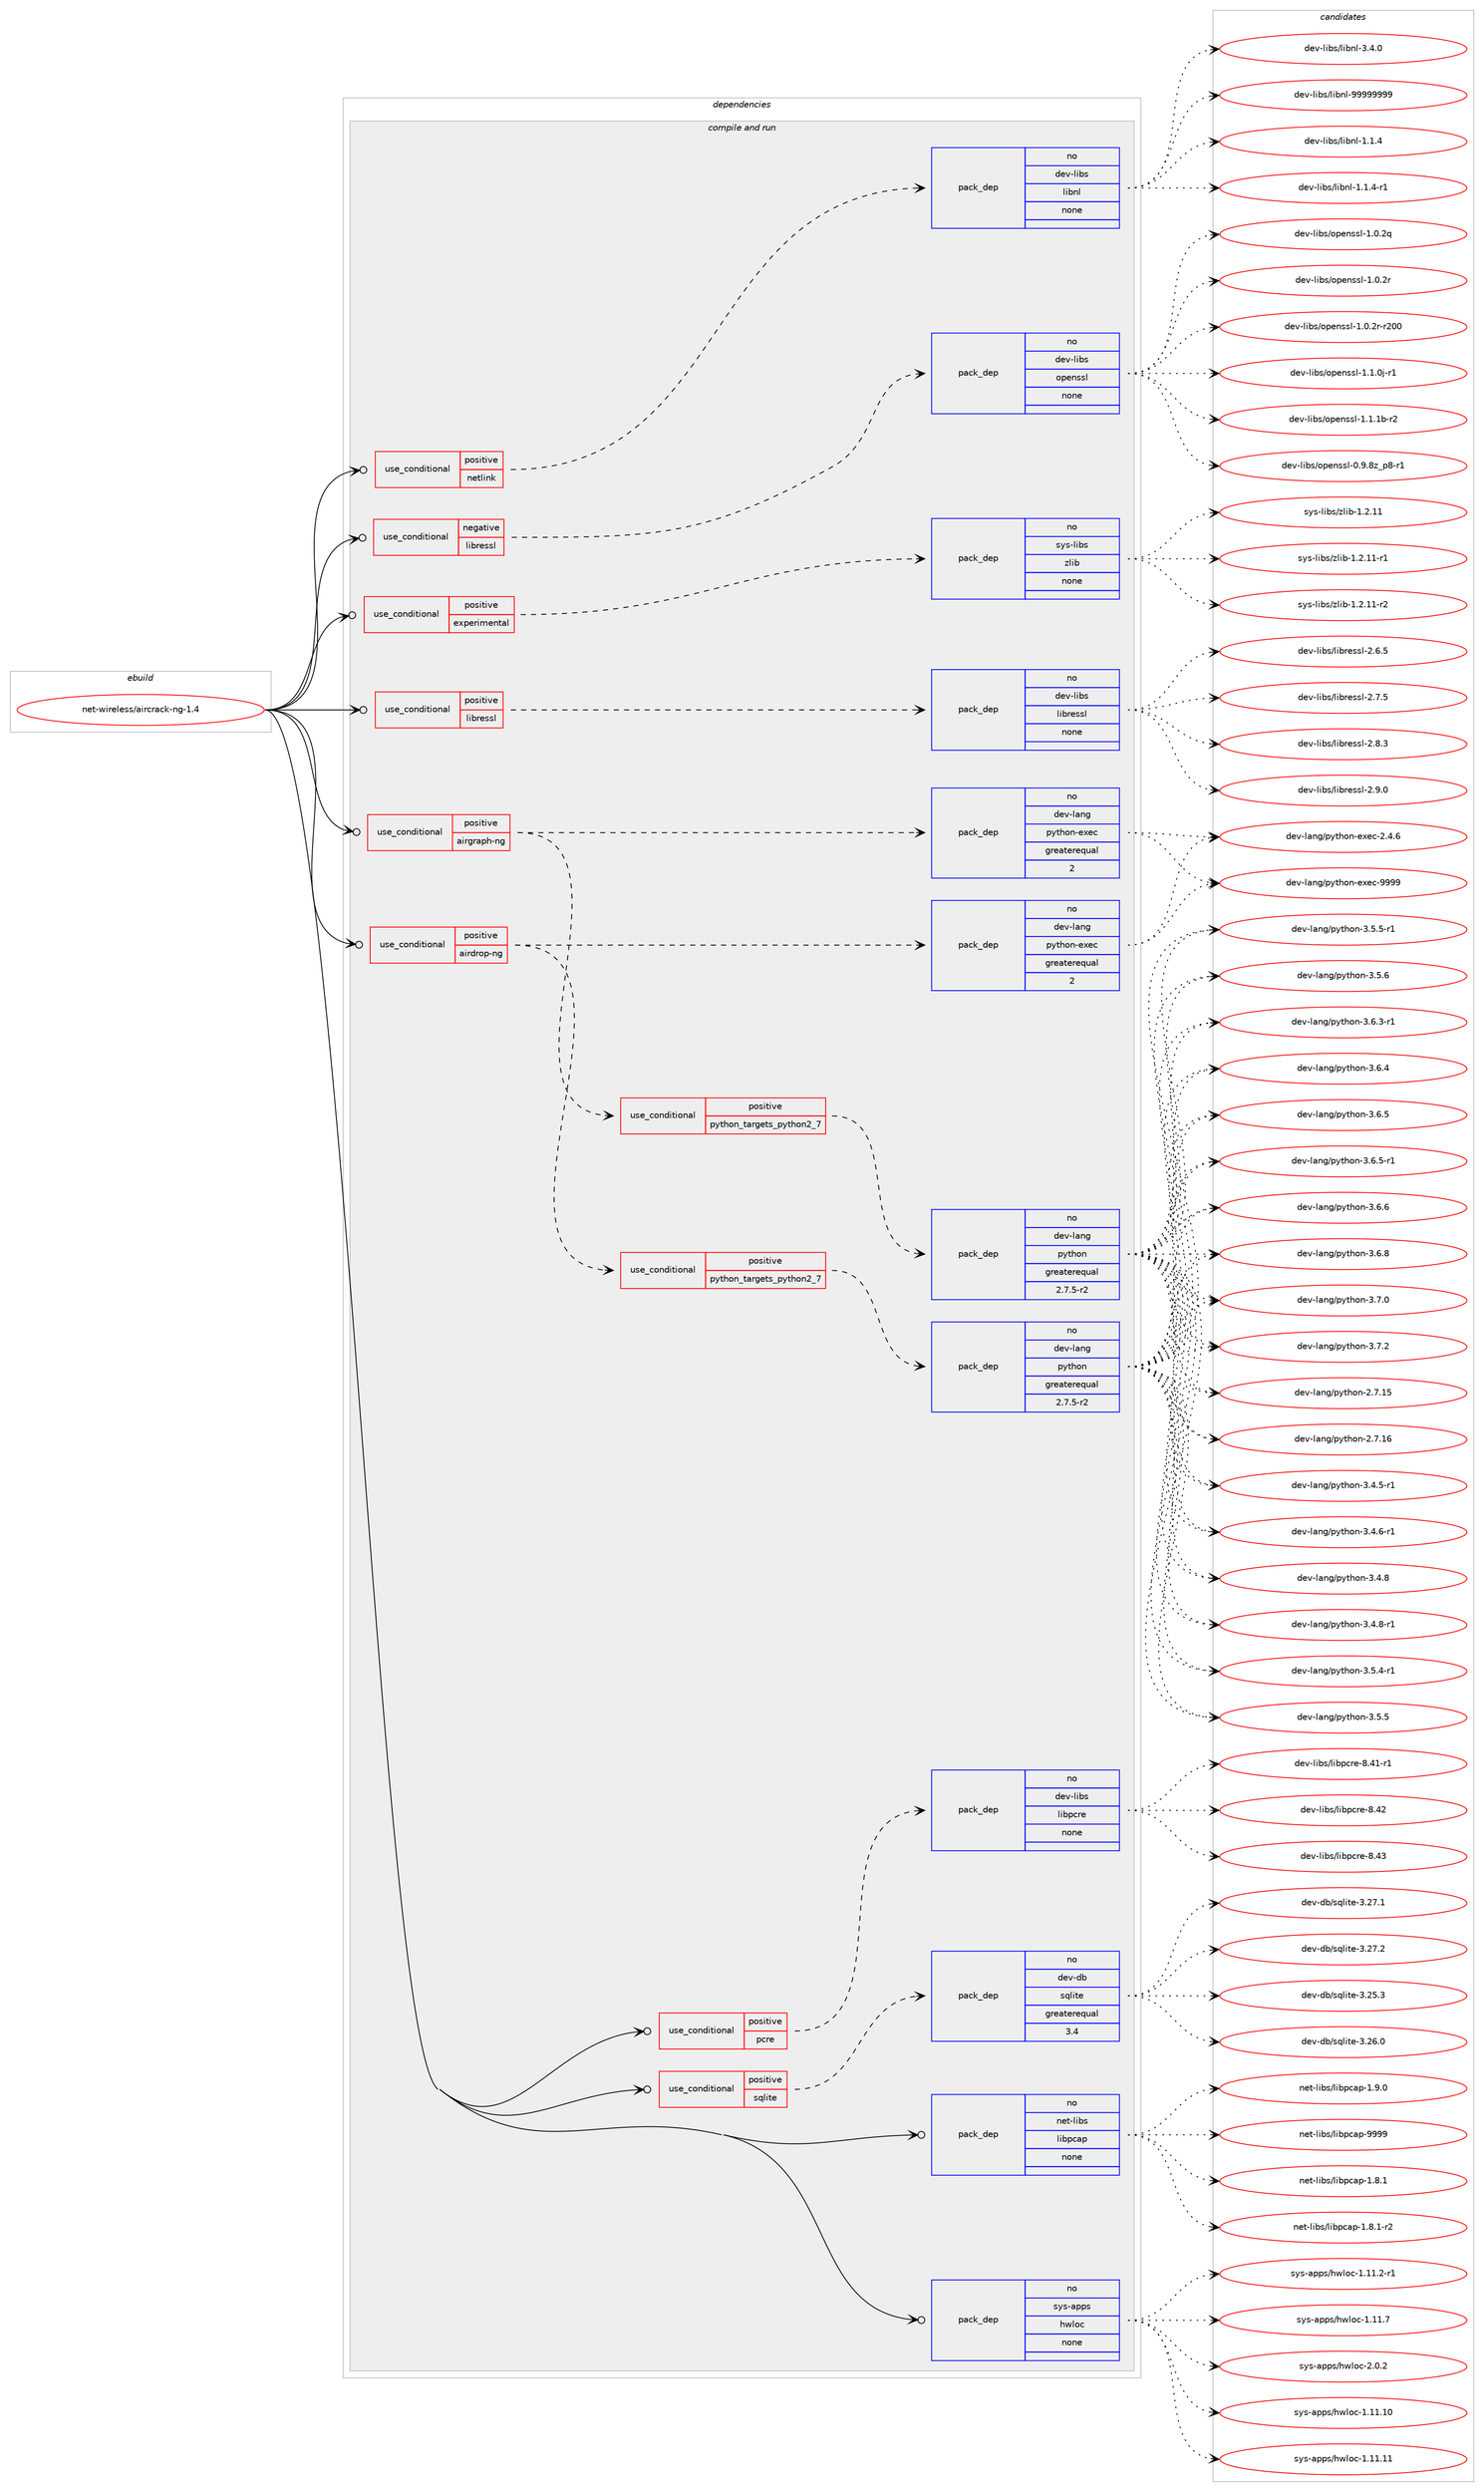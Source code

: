 digraph prolog {

# *************
# Graph options
# *************

newrank=true;
concentrate=true;
compound=true;
graph [rankdir=LR,fontname=Helvetica,fontsize=10,ranksep=1.5];#, ranksep=2.5, nodesep=0.2];
edge  [arrowhead=vee];
node  [fontname=Helvetica,fontsize=10];

# **********
# The ebuild
# **********

subgraph cluster_leftcol {
color=gray;
rank=same;
label=<<i>ebuild</i>>;
id [label="net-wireless/aircrack-ng-1.4", color=red, width=4, href="../net-wireless/aircrack-ng-1.4.svg"];
}

# ****************
# The dependencies
# ****************

subgraph cluster_midcol {
color=gray;
label=<<i>dependencies</i>>;
subgraph cluster_compile {
fillcolor="#eeeeee";
style=filled;
label=<<i>compile</i>>;
}
subgraph cluster_compileandrun {
fillcolor="#eeeeee";
style=filled;
label=<<i>compile and run</i>>;
subgraph cond451072 {
dependency1679512 [label=<<TABLE BORDER="0" CELLBORDER="1" CELLSPACING="0" CELLPADDING="4"><TR><TD ROWSPAN="3" CELLPADDING="10">use_conditional</TD></TR><TR><TD>negative</TD></TR><TR><TD>libressl</TD></TR></TABLE>>, shape=none, color=red];
subgraph pack1200959 {
dependency1679513 [label=<<TABLE BORDER="0" CELLBORDER="1" CELLSPACING="0" CELLPADDING="4" WIDTH="220"><TR><TD ROWSPAN="6" CELLPADDING="30">pack_dep</TD></TR><TR><TD WIDTH="110">no</TD></TR><TR><TD>dev-libs</TD></TR><TR><TD>openssl</TD></TR><TR><TD>none</TD></TR><TR><TD></TD></TR></TABLE>>, shape=none, color=blue];
}
dependency1679512:e -> dependency1679513:w [weight=20,style="dashed",arrowhead="vee"];
}
id:e -> dependency1679512:w [weight=20,style="solid",arrowhead="odotvee"];
subgraph cond451073 {
dependency1679514 [label=<<TABLE BORDER="0" CELLBORDER="1" CELLSPACING="0" CELLPADDING="4"><TR><TD ROWSPAN="3" CELLPADDING="10">use_conditional</TD></TR><TR><TD>positive</TD></TR><TR><TD>airdrop-ng</TD></TR></TABLE>>, shape=none, color=red];
subgraph cond451074 {
dependency1679515 [label=<<TABLE BORDER="0" CELLBORDER="1" CELLSPACING="0" CELLPADDING="4"><TR><TD ROWSPAN="3" CELLPADDING="10">use_conditional</TD></TR><TR><TD>positive</TD></TR><TR><TD>python_targets_python2_7</TD></TR></TABLE>>, shape=none, color=red];
subgraph pack1200960 {
dependency1679516 [label=<<TABLE BORDER="0" CELLBORDER="1" CELLSPACING="0" CELLPADDING="4" WIDTH="220"><TR><TD ROWSPAN="6" CELLPADDING="30">pack_dep</TD></TR><TR><TD WIDTH="110">no</TD></TR><TR><TD>dev-lang</TD></TR><TR><TD>python</TD></TR><TR><TD>greaterequal</TD></TR><TR><TD>2.7.5-r2</TD></TR></TABLE>>, shape=none, color=blue];
}
dependency1679515:e -> dependency1679516:w [weight=20,style="dashed",arrowhead="vee"];
}
dependency1679514:e -> dependency1679515:w [weight=20,style="dashed",arrowhead="vee"];
subgraph pack1200961 {
dependency1679517 [label=<<TABLE BORDER="0" CELLBORDER="1" CELLSPACING="0" CELLPADDING="4" WIDTH="220"><TR><TD ROWSPAN="6" CELLPADDING="30">pack_dep</TD></TR><TR><TD WIDTH="110">no</TD></TR><TR><TD>dev-lang</TD></TR><TR><TD>python-exec</TD></TR><TR><TD>greaterequal</TD></TR><TR><TD>2</TD></TR></TABLE>>, shape=none, color=blue];
}
dependency1679514:e -> dependency1679517:w [weight=20,style="dashed",arrowhead="vee"];
}
id:e -> dependency1679514:w [weight=20,style="solid",arrowhead="odotvee"];
subgraph cond451075 {
dependency1679518 [label=<<TABLE BORDER="0" CELLBORDER="1" CELLSPACING="0" CELLPADDING="4"><TR><TD ROWSPAN="3" CELLPADDING="10">use_conditional</TD></TR><TR><TD>positive</TD></TR><TR><TD>airgraph-ng</TD></TR></TABLE>>, shape=none, color=red];
subgraph cond451076 {
dependency1679519 [label=<<TABLE BORDER="0" CELLBORDER="1" CELLSPACING="0" CELLPADDING="4"><TR><TD ROWSPAN="3" CELLPADDING="10">use_conditional</TD></TR><TR><TD>positive</TD></TR><TR><TD>python_targets_python2_7</TD></TR></TABLE>>, shape=none, color=red];
subgraph pack1200962 {
dependency1679520 [label=<<TABLE BORDER="0" CELLBORDER="1" CELLSPACING="0" CELLPADDING="4" WIDTH="220"><TR><TD ROWSPAN="6" CELLPADDING="30">pack_dep</TD></TR><TR><TD WIDTH="110">no</TD></TR><TR><TD>dev-lang</TD></TR><TR><TD>python</TD></TR><TR><TD>greaterequal</TD></TR><TR><TD>2.7.5-r2</TD></TR></TABLE>>, shape=none, color=blue];
}
dependency1679519:e -> dependency1679520:w [weight=20,style="dashed",arrowhead="vee"];
}
dependency1679518:e -> dependency1679519:w [weight=20,style="dashed",arrowhead="vee"];
subgraph pack1200963 {
dependency1679521 [label=<<TABLE BORDER="0" CELLBORDER="1" CELLSPACING="0" CELLPADDING="4" WIDTH="220"><TR><TD ROWSPAN="6" CELLPADDING="30">pack_dep</TD></TR><TR><TD WIDTH="110">no</TD></TR><TR><TD>dev-lang</TD></TR><TR><TD>python-exec</TD></TR><TR><TD>greaterequal</TD></TR><TR><TD>2</TD></TR></TABLE>>, shape=none, color=blue];
}
dependency1679518:e -> dependency1679521:w [weight=20,style="dashed",arrowhead="vee"];
}
id:e -> dependency1679518:w [weight=20,style="solid",arrowhead="odotvee"];
subgraph cond451077 {
dependency1679522 [label=<<TABLE BORDER="0" CELLBORDER="1" CELLSPACING="0" CELLPADDING="4"><TR><TD ROWSPAN="3" CELLPADDING="10">use_conditional</TD></TR><TR><TD>positive</TD></TR><TR><TD>experimental</TD></TR></TABLE>>, shape=none, color=red];
subgraph pack1200964 {
dependency1679523 [label=<<TABLE BORDER="0" CELLBORDER="1" CELLSPACING="0" CELLPADDING="4" WIDTH="220"><TR><TD ROWSPAN="6" CELLPADDING="30">pack_dep</TD></TR><TR><TD WIDTH="110">no</TD></TR><TR><TD>sys-libs</TD></TR><TR><TD>zlib</TD></TR><TR><TD>none</TD></TR><TR><TD></TD></TR></TABLE>>, shape=none, color=blue];
}
dependency1679522:e -> dependency1679523:w [weight=20,style="dashed",arrowhead="vee"];
}
id:e -> dependency1679522:w [weight=20,style="solid",arrowhead="odotvee"];
subgraph cond451078 {
dependency1679524 [label=<<TABLE BORDER="0" CELLBORDER="1" CELLSPACING="0" CELLPADDING="4"><TR><TD ROWSPAN="3" CELLPADDING="10">use_conditional</TD></TR><TR><TD>positive</TD></TR><TR><TD>libressl</TD></TR></TABLE>>, shape=none, color=red];
subgraph pack1200965 {
dependency1679525 [label=<<TABLE BORDER="0" CELLBORDER="1" CELLSPACING="0" CELLPADDING="4" WIDTH="220"><TR><TD ROWSPAN="6" CELLPADDING="30">pack_dep</TD></TR><TR><TD WIDTH="110">no</TD></TR><TR><TD>dev-libs</TD></TR><TR><TD>libressl</TD></TR><TR><TD>none</TD></TR><TR><TD></TD></TR></TABLE>>, shape=none, color=blue];
}
dependency1679524:e -> dependency1679525:w [weight=20,style="dashed",arrowhead="vee"];
}
id:e -> dependency1679524:w [weight=20,style="solid",arrowhead="odotvee"];
subgraph cond451079 {
dependency1679526 [label=<<TABLE BORDER="0" CELLBORDER="1" CELLSPACING="0" CELLPADDING="4"><TR><TD ROWSPAN="3" CELLPADDING="10">use_conditional</TD></TR><TR><TD>positive</TD></TR><TR><TD>netlink</TD></TR></TABLE>>, shape=none, color=red];
subgraph pack1200966 {
dependency1679527 [label=<<TABLE BORDER="0" CELLBORDER="1" CELLSPACING="0" CELLPADDING="4" WIDTH="220"><TR><TD ROWSPAN="6" CELLPADDING="30">pack_dep</TD></TR><TR><TD WIDTH="110">no</TD></TR><TR><TD>dev-libs</TD></TR><TR><TD>libnl</TD></TR><TR><TD>none</TD></TR><TR><TD></TD></TR></TABLE>>, shape=none, color=blue];
}
dependency1679526:e -> dependency1679527:w [weight=20,style="dashed",arrowhead="vee"];
}
id:e -> dependency1679526:w [weight=20,style="solid",arrowhead="odotvee"];
subgraph cond451080 {
dependency1679528 [label=<<TABLE BORDER="0" CELLBORDER="1" CELLSPACING="0" CELLPADDING="4"><TR><TD ROWSPAN="3" CELLPADDING="10">use_conditional</TD></TR><TR><TD>positive</TD></TR><TR><TD>pcre</TD></TR></TABLE>>, shape=none, color=red];
subgraph pack1200967 {
dependency1679529 [label=<<TABLE BORDER="0" CELLBORDER="1" CELLSPACING="0" CELLPADDING="4" WIDTH="220"><TR><TD ROWSPAN="6" CELLPADDING="30">pack_dep</TD></TR><TR><TD WIDTH="110">no</TD></TR><TR><TD>dev-libs</TD></TR><TR><TD>libpcre</TD></TR><TR><TD>none</TD></TR><TR><TD></TD></TR></TABLE>>, shape=none, color=blue];
}
dependency1679528:e -> dependency1679529:w [weight=20,style="dashed",arrowhead="vee"];
}
id:e -> dependency1679528:w [weight=20,style="solid",arrowhead="odotvee"];
subgraph cond451081 {
dependency1679530 [label=<<TABLE BORDER="0" CELLBORDER="1" CELLSPACING="0" CELLPADDING="4"><TR><TD ROWSPAN="3" CELLPADDING="10">use_conditional</TD></TR><TR><TD>positive</TD></TR><TR><TD>sqlite</TD></TR></TABLE>>, shape=none, color=red];
subgraph pack1200968 {
dependency1679531 [label=<<TABLE BORDER="0" CELLBORDER="1" CELLSPACING="0" CELLPADDING="4" WIDTH="220"><TR><TD ROWSPAN="6" CELLPADDING="30">pack_dep</TD></TR><TR><TD WIDTH="110">no</TD></TR><TR><TD>dev-db</TD></TR><TR><TD>sqlite</TD></TR><TR><TD>greaterequal</TD></TR><TR><TD>3.4</TD></TR></TABLE>>, shape=none, color=blue];
}
dependency1679530:e -> dependency1679531:w [weight=20,style="dashed",arrowhead="vee"];
}
id:e -> dependency1679530:w [weight=20,style="solid",arrowhead="odotvee"];
subgraph pack1200969 {
dependency1679532 [label=<<TABLE BORDER="0" CELLBORDER="1" CELLSPACING="0" CELLPADDING="4" WIDTH="220"><TR><TD ROWSPAN="6" CELLPADDING="30">pack_dep</TD></TR><TR><TD WIDTH="110">no</TD></TR><TR><TD>net-libs</TD></TR><TR><TD>libpcap</TD></TR><TR><TD>none</TD></TR><TR><TD></TD></TR></TABLE>>, shape=none, color=blue];
}
id:e -> dependency1679532:w [weight=20,style="solid",arrowhead="odotvee"];
subgraph pack1200970 {
dependency1679533 [label=<<TABLE BORDER="0" CELLBORDER="1" CELLSPACING="0" CELLPADDING="4" WIDTH="220"><TR><TD ROWSPAN="6" CELLPADDING="30">pack_dep</TD></TR><TR><TD WIDTH="110">no</TD></TR><TR><TD>sys-apps</TD></TR><TR><TD>hwloc</TD></TR><TR><TD>none</TD></TR><TR><TD></TD></TR></TABLE>>, shape=none, color=blue];
}
id:e -> dependency1679533:w [weight=20,style="solid",arrowhead="odotvee"];
}
subgraph cluster_run {
fillcolor="#eeeeee";
style=filled;
label=<<i>run</i>>;
}
}

# **************
# The candidates
# **************

subgraph cluster_choices {
rank=same;
color=gray;
label=<<i>candidates</i>>;

subgraph choice1200959 {
color=black;
nodesep=1;
choice10010111845108105981154711111210111011511510845484657465612295112564511449 [label="dev-libs/openssl-0.9.8z_p8-r1", color=red, width=4,href="../dev-libs/openssl-0.9.8z_p8-r1.svg"];
choice100101118451081059811547111112101110115115108454946484650113 [label="dev-libs/openssl-1.0.2q", color=red, width=4,href="../dev-libs/openssl-1.0.2q.svg"];
choice100101118451081059811547111112101110115115108454946484650114 [label="dev-libs/openssl-1.0.2r", color=red, width=4,href="../dev-libs/openssl-1.0.2r.svg"];
choice10010111845108105981154711111210111011511510845494648465011445114504848 [label="dev-libs/openssl-1.0.2r-r200", color=red, width=4,href="../dev-libs/openssl-1.0.2r-r200.svg"];
choice1001011184510810598115471111121011101151151084549464946481064511449 [label="dev-libs/openssl-1.1.0j-r1", color=red, width=4,href="../dev-libs/openssl-1.1.0j-r1.svg"];
choice100101118451081059811547111112101110115115108454946494649984511450 [label="dev-libs/openssl-1.1.1b-r2", color=red, width=4,href="../dev-libs/openssl-1.1.1b-r2.svg"];
dependency1679513:e -> choice10010111845108105981154711111210111011511510845484657465612295112564511449:w [style=dotted,weight="100"];
dependency1679513:e -> choice100101118451081059811547111112101110115115108454946484650113:w [style=dotted,weight="100"];
dependency1679513:e -> choice100101118451081059811547111112101110115115108454946484650114:w [style=dotted,weight="100"];
dependency1679513:e -> choice10010111845108105981154711111210111011511510845494648465011445114504848:w [style=dotted,weight="100"];
dependency1679513:e -> choice1001011184510810598115471111121011101151151084549464946481064511449:w [style=dotted,weight="100"];
dependency1679513:e -> choice100101118451081059811547111112101110115115108454946494649984511450:w [style=dotted,weight="100"];
}
subgraph choice1200960 {
color=black;
nodesep=1;
choice10010111845108971101034711212111610411111045504655464953 [label="dev-lang/python-2.7.15", color=red, width=4,href="../dev-lang/python-2.7.15.svg"];
choice10010111845108971101034711212111610411111045504655464954 [label="dev-lang/python-2.7.16", color=red, width=4,href="../dev-lang/python-2.7.16.svg"];
choice1001011184510897110103471121211161041111104551465246534511449 [label="dev-lang/python-3.4.5-r1", color=red, width=4,href="../dev-lang/python-3.4.5-r1.svg"];
choice1001011184510897110103471121211161041111104551465246544511449 [label="dev-lang/python-3.4.6-r1", color=red, width=4,href="../dev-lang/python-3.4.6-r1.svg"];
choice100101118451089711010347112121116104111110455146524656 [label="dev-lang/python-3.4.8", color=red, width=4,href="../dev-lang/python-3.4.8.svg"];
choice1001011184510897110103471121211161041111104551465246564511449 [label="dev-lang/python-3.4.8-r1", color=red, width=4,href="../dev-lang/python-3.4.8-r1.svg"];
choice1001011184510897110103471121211161041111104551465346524511449 [label="dev-lang/python-3.5.4-r1", color=red, width=4,href="../dev-lang/python-3.5.4-r1.svg"];
choice100101118451089711010347112121116104111110455146534653 [label="dev-lang/python-3.5.5", color=red, width=4,href="../dev-lang/python-3.5.5.svg"];
choice1001011184510897110103471121211161041111104551465346534511449 [label="dev-lang/python-3.5.5-r1", color=red, width=4,href="../dev-lang/python-3.5.5-r1.svg"];
choice100101118451089711010347112121116104111110455146534654 [label="dev-lang/python-3.5.6", color=red, width=4,href="../dev-lang/python-3.5.6.svg"];
choice1001011184510897110103471121211161041111104551465446514511449 [label="dev-lang/python-3.6.3-r1", color=red, width=4,href="../dev-lang/python-3.6.3-r1.svg"];
choice100101118451089711010347112121116104111110455146544652 [label="dev-lang/python-3.6.4", color=red, width=4,href="../dev-lang/python-3.6.4.svg"];
choice100101118451089711010347112121116104111110455146544653 [label="dev-lang/python-3.6.5", color=red, width=4,href="../dev-lang/python-3.6.5.svg"];
choice1001011184510897110103471121211161041111104551465446534511449 [label="dev-lang/python-3.6.5-r1", color=red, width=4,href="../dev-lang/python-3.6.5-r1.svg"];
choice100101118451089711010347112121116104111110455146544654 [label="dev-lang/python-3.6.6", color=red, width=4,href="../dev-lang/python-3.6.6.svg"];
choice100101118451089711010347112121116104111110455146544656 [label="dev-lang/python-3.6.8", color=red, width=4,href="../dev-lang/python-3.6.8.svg"];
choice100101118451089711010347112121116104111110455146554648 [label="dev-lang/python-3.7.0", color=red, width=4,href="../dev-lang/python-3.7.0.svg"];
choice100101118451089711010347112121116104111110455146554650 [label="dev-lang/python-3.7.2", color=red, width=4,href="../dev-lang/python-3.7.2.svg"];
dependency1679516:e -> choice10010111845108971101034711212111610411111045504655464953:w [style=dotted,weight="100"];
dependency1679516:e -> choice10010111845108971101034711212111610411111045504655464954:w [style=dotted,weight="100"];
dependency1679516:e -> choice1001011184510897110103471121211161041111104551465246534511449:w [style=dotted,weight="100"];
dependency1679516:e -> choice1001011184510897110103471121211161041111104551465246544511449:w [style=dotted,weight="100"];
dependency1679516:e -> choice100101118451089711010347112121116104111110455146524656:w [style=dotted,weight="100"];
dependency1679516:e -> choice1001011184510897110103471121211161041111104551465246564511449:w [style=dotted,weight="100"];
dependency1679516:e -> choice1001011184510897110103471121211161041111104551465346524511449:w [style=dotted,weight="100"];
dependency1679516:e -> choice100101118451089711010347112121116104111110455146534653:w [style=dotted,weight="100"];
dependency1679516:e -> choice1001011184510897110103471121211161041111104551465346534511449:w [style=dotted,weight="100"];
dependency1679516:e -> choice100101118451089711010347112121116104111110455146534654:w [style=dotted,weight="100"];
dependency1679516:e -> choice1001011184510897110103471121211161041111104551465446514511449:w [style=dotted,weight="100"];
dependency1679516:e -> choice100101118451089711010347112121116104111110455146544652:w [style=dotted,weight="100"];
dependency1679516:e -> choice100101118451089711010347112121116104111110455146544653:w [style=dotted,weight="100"];
dependency1679516:e -> choice1001011184510897110103471121211161041111104551465446534511449:w [style=dotted,weight="100"];
dependency1679516:e -> choice100101118451089711010347112121116104111110455146544654:w [style=dotted,weight="100"];
dependency1679516:e -> choice100101118451089711010347112121116104111110455146544656:w [style=dotted,weight="100"];
dependency1679516:e -> choice100101118451089711010347112121116104111110455146554648:w [style=dotted,weight="100"];
dependency1679516:e -> choice100101118451089711010347112121116104111110455146554650:w [style=dotted,weight="100"];
}
subgraph choice1200961 {
color=black;
nodesep=1;
choice1001011184510897110103471121211161041111104510112010199455046524654 [label="dev-lang/python-exec-2.4.6", color=red, width=4,href="../dev-lang/python-exec-2.4.6.svg"];
choice10010111845108971101034711212111610411111045101120101994557575757 [label="dev-lang/python-exec-9999", color=red, width=4,href="../dev-lang/python-exec-9999.svg"];
dependency1679517:e -> choice1001011184510897110103471121211161041111104510112010199455046524654:w [style=dotted,weight="100"];
dependency1679517:e -> choice10010111845108971101034711212111610411111045101120101994557575757:w [style=dotted,weight="100"];
}
subgraph choice1200962 {
color=black;
nodesep=1;
choice10010111845108971101034711212111610411111045504655464953 [label="dev-lang/python-2.7.15", color=red, width=4,href="../dev-lang/python-2.7.15.svg"];
choice10010111845108971101034711212111610411111045504655464954 [label="dev-lang/python-2.7.16", color=red, width=4,href="../dev-lang/python-2.7.16.svg"];
choice1001011184510897110103471121211161041111104551465246534511449 [label="dev-lang/python-3.4.5-r1", color=red, width=4,href="../dev-lang/python-3.4.5-r1.svg"];
choice1001011184510897110103471121211161041111104551465246544511449 [label="dev-lang/python-3.4.6-r1", color=red, width=4,href="../dev-lang/python-3.4.6-r1.svg"];
choice100101118451089711010347112121116104111110455146524656 [label="dev-lang/python-3.4.8", color=red, width=4,href="../dev-lang/python-3.4.8.svg"];
choice1001011184510897110103471121211161041111104551465246564511449 [label="dev-lang/python-3.4.8-r1", color=red, width=4,href="../dev-lang/python-3.4.8-r1.svg"];
choice1001011184510897110103471121211161041111104551465346524511449 [label="dev-lang/python-3.5.4-r1", color=red, width=4,href="../dev-lang/python-3.5.4-r1.svg"];
choice100101118451089711010347112121116104111110455146534653 [label="dev-lang/python-3.5.5", color=red, width=4,href="../dev-lang/python-3.5.5.svg"];
choice1001011184510897110103471121211161041111104551465346534511449 [label="dev-lang/python-3.5.5-r1", color=red, width=4,href="../dev-lang/python-3.5.5-r1.svg"];
choice100101118451089711010347112121116104111110455146534654 [label="dev-lang/python-3.5.6", color=red, width=4,href="../dev-lang/python-3.5.6.svg"];
choice1001011184510897110103471121211161041111104551465446514511449 [label="dev-lang/python-3.6.3-r1", color=red, width=4,href="../dev-lang/python-3.6.3-r1.svg"];
choice100101118451089711010347112121116104111110455146544652 [label="dev-lang/python-3.6.4", color=red, width=4,href="../dev-lang/python-3.6.4.svg"];
choice100101118451089711010347112121116104111110455146544653 [label="dev-lang/python-3.6.5", color=red, width=4,href="../dev-lang/python-3.6.5.svg"];
choice1001011184510897110103471121211161041111104551465446534511449 [label="dev-lang/python-3.6.5-r1", color=red, width=4,href="../dev-lang/python-3.6.5-r1.svg"];
choice100101118451089711010347112121116104111110455146544654 [label="dev-lang/python-3.6.6", color=red, width=4,href="../dev-lang/python-3.6.6.svg"];
choice100101118451089711010347112121116104111110455146544656 [label="dev-lang/python-3.6.8", color=red, width=4,href="../dev-lang/python-3.6.8.svg"];
choice100101118451089711010347112121116104111110455146554648 [label="dev-lang/python-3.7.0", color=red, width=4,href="../dev-lang/python-3.7.0.svg"];
choice100101118451089711010347112121116104111110455146554650 [label="dev-lang/python-3.7.2", color=red, width=4,href="../dev-lang/python-3.7.2.svg"];
dependency1679520:e -> choice10010111845108971101034711212111610411111045504655464953:w [style=dotted,weight="100"];
dependency1679520:e -> choice10010111845108971101034711212111610411111045504655464954:w [style=dotted,weight="100"];
dependency1679520:e -> choice1001011184510897110103471121211161041111104551465246534511449:w [style=dotted,weight="100"];
dependency1679520:e -> choice1001011184510897110103471121211161041111104551465246544511449:w [style=dotted,weight="100"];
dependency1679520:e -> choice100101118451089711010347112121116104111110455146524656:w [style=dotted,weight="100"];
dependency1679520:e -> choice1001011184510897110103471121211161041111104551465246564511449:w [style=dotted,weight="100"];
dependency1679520:e -> choice1001011184510897110103471121211161041111104551465346524511449:w [style=dotted,weight="100"];
dependency1679520:e -> choice100101118451089711010347112121116104111110455146534653:w [style=dotted,weight="100"];
dependency1679520:e -> choice1001011184510897110103471121211161041111104551465346534511449:w [style=dotted,weight="100"];
dependency1679520:e -> choice100101118451089711010347112121116104111110455146534654:w [style=dotted,weight="100"];
dependency1679520:e -> choice1001011184510897110103471121211161041111104551465446514511449:w [style=dotted,weight="100"];
dependency1679520:e -> choice100101118451089711010347112121116104111110455146544652:w [style=dotted,weight="100"];
dependency1679520:e -> choice100101118451089711010347112121116104111110455146544653:w [style=dotted,weight="100"];
dependency1679520:e -> choice1001011184510897110103471121211161041111104551465446534511449:w [style=dotted,weight="100"];
dependency1679520:e -> choice100101118451089711010347112121116104111110455146544654:w [style=dotted,weight="100"];
dependency1679520:e -> choice100101118451089711010347112121116104111110455146544656:w [style=dotted,weight="100"];
dependency1679520:e -> choice100101118451089711010347112121116104111110455146554648:w [style=dotted,weight="100"];
dependency1679520:e -> choice100101118451089711010347112121116104111110455146554650:w [style=dotted,weight="100"];
}
subgraph choice1200963 {
color=black;
nodesep=1;
choice1001011184510897110103471121211161041111104510112010199455046524654 [label="dev-lang/python-exec-2.4.6", color=red, width=4,href="../dev-lang/python-exec-2.4.6.svg"];
choice10010111845108971101034711212111610411111045101120101994557575757 [label="dev-lang/python-exec-9999", color=red, width=4,href="../dev-lang/python-exec-9999.svg"];
dependency1679521:e -> choice1001011184510897110103471121211161041111104510112010199455046524654:w [style=dotted,weight="100"];
dependency1679521:e -> choice10010111845108971101034711212111610411111045101120101994557575757:w [style=dotted,weight="100"];
}
subgraph choice1200964 {
color=black;
nodesep=1;
choice1151211154510810598115471221081059845494650464949 [label="sys-libs/zlib-1.2.11", color=red, width=4,href="../sys-libs/zlib-1.2.11.svg"];
choice11512111545108105981154712210810598454946504649494511449 [label="sys-libs/zlib-1.2.11-r1", color=red, width=4,href="../sys-libs/zlib-1.2.11-r1.svg"];
choice11512111545108105981154712210810598454946504649494511450 [label="sys-libs/zlib-1.2.11-r2", color=red, width=4,href="../sys-libs/zlib-1.2.11-r2.svg"];
dependency1679523:e -> choice1151211154510810598115471221081059845494650464949:w [style=dotted,weight="100"];
dependency1679523:e -> choice11512111545108105981154712210810598454946504649494511449:w [style=dotted,weight="100"];
dependency1679523:e -> choice11512111545108105981154712210810598454946504649494511450:w [style=dotted,weight="100"];
}
subgraph choice1200965 {
color=black;
nodesep=1;
choice10010111845108105981154710810598114101115115108455046544653 [label="dev-libs/libressl-2.6.5", color=red, width=4,href="../dev-libs/libressl-2.6.5.svg"];
choice10010111845108105981154710810598114101115115108455046554653 [label="dev-libs/libressl-2.7.5", color=red, width=4,href="../dev-libs/libressl-2.7.5.svg"];
choice10010111845108105981154710810598114101115115108455046564651 [label="dev-libs/libressl-2.8.3", color=red, width=4,href="../dev-libs/libressl-2.8.3.svg"];
choice10010111845108105981154710810598114101115115108455046574648 [label="dev-libs/libressl-2.9.0", color=red, width=4,href="../dev-libs/libressl-2.9.0.svg"];
dependency1679525:e -> choice10010111845108105981154710810598114101115115108455046544653:w [style=dotted,weight="100"];
dependency1679525:e -> choice10010111845108105981154710810598114101115115108455046554653:w [style=dotted,weight="100"];
dependency1679525:e -> choice10010111845108105981154710810598114101115115108455046564651:w [style=dotted,weight="100"];
dependency1679525:e -> choice10010111845108105981154710810598114101115115108455046574648:w [style=dotted,weight="100"];
}
subgraph choice1200966 {
color=black;
nodesep=1;
choice10010111845108105981154710810598110108454946494652 [label="dev-libs/libnl-1.1.4", color=red, width=4,href="../dev-libs/libnl-1.1.4.svg"];
choice100101118451081059811547108105981101084549464946524511449 [label="dev-libs/libnl-1.1.4-r1", color=red, width=4,href="../dev-libs/libnl-1.1.4-r1.svg"];
choice10010111845108105981154710810598110108455146524648 [label="dev-libs/libnl-3.4.0", color=red, width=4,href="../dev-libs/libnl-3.4.0.svg"];
choice10010111845108105981154710810598110108455757575757575757 [label="dev-libs/libnl-99999999", color=red, width=4,href="../dev-libs/libnl-99999999.svg"];
dependency1679527:e -> choice10010111845108105981154710810598110108454946494652:w [style=dotted,weight="100"];
dependency1679527:e -> choice100101118451081059811547108105981101084549464946524511449:w [style=dotted,weight="100"];
dependency1679527:e -> choice10010111845108105981154710810598110108455146524648:w [style=dotted,weight="100"];
dependency1679527:e -> choice10010111845108105981154710810598110108455757575757575757:w [style=dotted,weight="100"];
}
subgraph choice1200967 {
color=black;
nodesep=1;
choice100101118451081059811547108105981129911410145564652494511449 [label="dev-libs/libpcre-8.41-r1", color=red, width=4,href="../dev-libs/libpcre-8.41-r1.svg"];
choice10010111845108105981154710810598112991141014556465250 [label="dev-libs/libpcre-8.42", color=red, width=4,href="../dev-libs/libpcre-8.42.svg"];
choice10010111845108105981154710810598112991141014556465251 [label="dev-libs/libpcre-8.43", color=red, width=4,href="../dev-libs/libpcre-8.43.svg"];
dependency1679529:e -> choice100101118451081059811547108105981129911410145564652494511449:w [style=dotted,weight="100"];
dependency1679529:e -> choice10010111845108105981154710810598112991141014556465250:w [style=dotted,weight="100"];
dependency1679529:e -> choice10010111845108105981154710810598112991141014556465251:w [style=dotted,weight="100"];
}
subgraph choice1200968 {
color=black;
nodesep=1;
choice10010111845100984711511310810511610145514650534651 [label="dev-db/sqlite-3.25.3", color=red, width=4,href="../dev-db/sqlite-3.25.3.svg"];
choice10010111845100984711511310810511610145514650544648 [label="dev-db/sqlite-3.26.0", color=red, width=4,href="../dev-db/sqlite-3.26.0.svg"];
choice10010111845100984711511310810511610145514650554649 [label="dev-db/sqlite-3.27.1", color=red, width=4,href="../dev-db/sqlite-3.27.1.svg"];
choice10010111845100984711511310810511610145514650554650 [label="dev-db/sqlite-3.27.2", color=red, width=4,href="../dev-db/sqlite-3.27.2.svg"];
dependency1679531:e -> choice10010111845100984711511310810511610145514650534651:w [style=dotted,weight="100"];
dependency1679531:e -> choice10010111845100984711511310810511610145514650544648:w [style=dotted,weight="100"];
dependency1679531:e -> choice10010111845100984711511310810511610145514650554649:w [style=dotted,weight="100"];
dependency1679531:e -> choice10010111845100984711511310810511610145514650554650:w [style=dotted,weight="100"];
}
subgraph choice1200969 {
color=black;
nodesep=1;
choice110101116451081059811547108105981129997112454946564649 [label="net-libs/libpcap-1.8.1", color=red, width=4,href="../net-libs/libpcap-1.8.1.svg"];
choice1101011164510810598115471081059811299971124549465646494511450 [label="net-libs/libpcap-1.8.1-r2", color=red, width=4,href="../net-libs/libpcap-1.8.1-r2.svg"];
choice110101116451081059811547108105981129997112454946574648 [label="net-libs/libpcap-1.9.0", color=red, width=4,href="../net-libs/libpcap-1.9.0.svg"];
choice1101011164510810598115471081059811299971124557575757 [label="net-libs/libpcap-9999", color=red, width=4,href="../net-libs/libpcap-9999.svg"];
dependency1679532:e -> choice110101116451081059811547108105981129997112454946564649:w [style=dotted,weight="100"];
dependency1679532:e -> choice1101011164510810598115471081059811299971124549465646494511450:w [style=dotted,weight="100"];
dependency1679532:e -> choice110101116451081059811547108105981129997112454946574648:w [style=dotted,weight="100"];
dependency1679532:e -> choice1101011164510810598115471081059811299971124557575757:w [style=dotted,weight="100"];
}
subgraph choice1200970 {
color=black;
nodesep=1;
choice115121115459711211211547104119108111994549464949464948 [label="sys-apps/hwloc-1.11.10", color=red, width=4,href="../sys-apps/hwloc-1.11.10.svg"];
choice115121115459711211211547104119108111994549464949464949 [label="sys-apps/hwloc-1.11.11", color=red, width=4,href="../sys-apps/hwloc-1.11.11.svg"];
choice11512111545971121121154710411910811199454946494946504511449 [label="sys-apps/hwloc-1.11.2-r1", color=red, width=4,href="../sys-apps/hwloc-1.11.2-r1.svg"];
choice1151211154597112112115471041191081119945494649494655 [label="sys-apps/hwloc-1.11.7", color=red, width=4,href="../sys-apps/hwloc-1.11.7.svg"];
choice11512111545971121121154710411910811199455046484650 [label="sys-apps/hwloc-2.0.2", color=red, width=4,href="../sys-apps/hwloc-2.0.2.svg"];
dependency1679533:e -> choice115121115459711211211547104119108111994549464949464948:w [style=dotted,weight="100"];
dependency1679533:e -> choice115121115459711211211547104119108111994549464949464949:w [style=dotted,weight="100"];
dependency1679533:e -> choice11512111545971121121154710411910811199454946494946504511449:w [style=dotted,weight="100"];
dependency1679533:e -> choice1151211154597112112115471041191081119945494649494655:w [style=dotted,weight="100"];
dependency1679533:e -> choice11512111545971121121154710411910811199455046484650:w [style=dotted,weight="100"];
}
}

}
